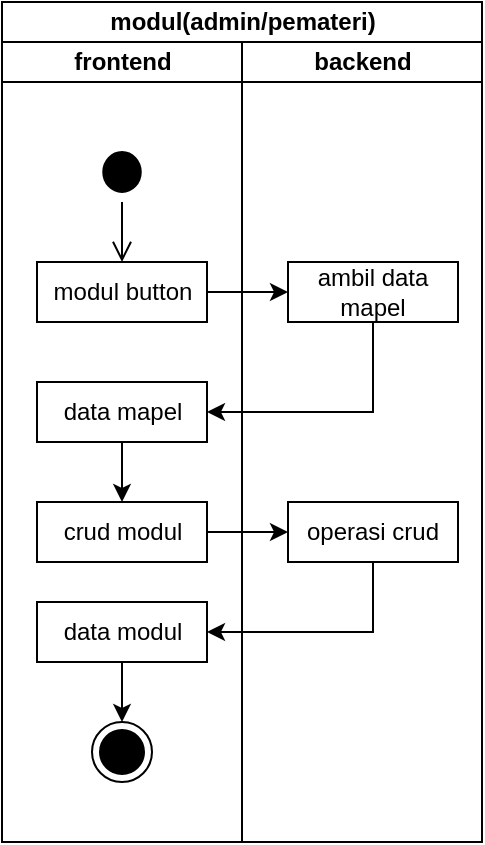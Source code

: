 <mxfile version="22.1.2" type="device">
  <diagram name="Page-1" id="BPlPTExTGZAS8UD_kNkC">
    <mxGraphModel dx="1098" dy="828" grid="1" gridSize="10" guides="1" tooltips="1" connect="1" arrows="1" fold="1" page="1" pageScale="1" pageWidth="850" pageHeight="1100" math="0" shadow="0">
      <root>
        <mxCell id="0" />
        <mxCell id="1" parent="0" />
        <mxCell id="_hv5jsCD5pj9koo_B9hL-1" value="modul(admin/pemateri)" style="swimlane;childLayout=stackLayout;resizeParent=1;resizeParentMax=0;startSize=20;html=1;" parent="1" vertex="1">
          <mxGeometry x="240.0" y="190" width="240" height="420" as="geometry" />
        </mxCell>
        <mxCell id="_hv5jsCD5pj9koo_B9hL-2" value="frontend" style="swimlane;startSize=20;html=1;" parent="_hv5jsCD5pj9koo_B9hL-1" vertex="1">
          <mxGeometry y="20" width="120" height="400" as="geometry" />
        </mxCell>
        <mxCell id="_hv5jsCD5pj9koo_B9hL-3" value="" style="ellipse;html=1;shape=startState;fillColor=#000000;strokeColor=#FFFFFF;" parent="_hv5jsCD5pj9koo_B9hL-2" vertex="1">
          <mxGeometry x="45.63" y="50" width="28.75" height="30" as="geometry" />
        </mxCell>
        <mxCell id="_hv5jsCD5pj9koo_B9hL-4" value="" style="edgeStyle=orthogonalEdgeStyle;html=1;verticalAlign=bottom;endArrow=open;endSize=8;strokeColor=#000000;rounded=0;" parent="_hv5jsCD5pj9koo_B9hL-2" source="_hv5jsCD5pj9koo_B9hL-3" edge="1">
          <mxGeometry relative="1" as="geometry">
            <mxPoint x="60.0" y="110" as="targetPoint" />
          </mxGeometry>
        </mxCell>
        <mxCell id="_hv5jsCD5pj9koo_B9hL-5" value="modul button" style="html=1;whiteSpace=wrap;" parent="_hv5jsCD5pj9koo_B9hL-2" vertex="1">
          <mxGeometry x="17.5" y="110" width="85" height="30" as="geometry" />
        </mxCell>
        <mxCell id="_hv5jsCD5pj9koo_B9hL-6" style="edgeStyle=orthogonalEdgeStyle;rounded=0;orthogonalLoop=1;jettySize=auto;html=1;exitX=0.5;exitY=1;exitDx=0;exitDy=0;entryX=0.5;entryY=0;entryDx=0;entryDy=0;" parent="_hv5jsCD5pj9koo_B9hL-2" source="_hv5jsCD5pj9koo_B9hL-7" target="_hv5jsCD5pj9koo_B9hL-8" edge="1">
          <mxGeometry relative="1" as="geometry" />
        </mxCell>
        <mxCell id="_hv5jsCD5pj9koo_B9hL-7" value="data mapel" style="html=1;whiteSpace=wrap;" parent="_hv5jsCD5pj9koo_B9hL-2" vertex="1">
          <mxGeometry x="17.5" y="170" width="85" height="30" as="geometry" />
        </mxCell>
        <mxCell id="_hv5jsCD5pj9koo_B9hL-8" value="crud modul" style="html=1;whiteSpace=wrap;" parent="_hv5jsCD5pj9koo_B9hL-2" vertex="1">
          <mxGeometry x="17.5" y="230" width="85" height="30" as="geometry" />
        </mxCell>
        <mxCell id="_hv5jsCD5pj9koo_B9hL-9" style="edgeStyle=orthogonalEdgeStyle;rounded=0;orthogonalLoop=1;jettySize=auto;html=1;exitX=0.5;exitY=1;exitDx=0;exitDy=0;entryX=0.5;entryY=0;entryDx=0;entryDy=0;" parent="_hv5jsCD5pj9koo_B9hL-2" source="_hv5jsCD5pj9koo_B9hL-10" target="_hv5jsCD5pj9koo_B9hL-11" edge="1">
          <mxGeometry relative="1" as="geometry" />
        </mxCell>
        <mxCell id="_hv5jsCD5pj9koo_B9hL-10" value="data modul" style="html=1;whiteSpace=wrap;" parent="_hv5jsCD5pj9koo_B9hL-2" vertex="1">
          <mxGeometry x="17.5" y="280" width="85" height="30" as="geometry" />
        </mxCell>
        <mxCell id="_hv5jsCD5pj9koo_B9hL-11" value="" style="ellipse;html=1;shape=endState;fillColor=#000000;strokeColor=#000000;" parent="_hv5jsCD5pj9koo_B9hL-2" vertex="1">
          <mxGeometry x="45.0" y="340" width="30" height="30" as="geometry" />
        </mxCell>
        <mxCell id="_hv5jsCD5pj9koo_B9hL-12" value="backend" style="swimlane;startSize=20;html=1;" parent="_hv5jsCD5pj9koo_B9hL-1" vertex="1">
          <mxGeometry x="120" y="20" width="120" height="400" as="geometry" />
        </mxCell>
        <mxCell id="_hv5jsCD5pj9koo_B9hL-13" value="ambil data mapel" style="html=1;whiteSpace=wrap;" parent="_hv5jsCD5pj9koo_B9hL-12" vertex="1">
          <mxGeometry x="23" y="110" width="85" height="30" as="geometry" />
        </mxCell>
        <mxCell id="_hv5jsCD5pj9koo_B9hL-14" value="operasi crud" style="html=1;whiteSpace=wrap;" parent="_hv5jsCD5pj9koo_B9hL-12" vertex="1">
          <mxGeometry x="23" y="230" width="85" height="30" as="geometry" />
        </mxCell>
        <mxCell id="_hv5jsCD5pj9koo_B9hL-15" style="edgeStyle=orthogonalEdgeStyle;rounded=0;orthogonalLoop=1;jettySize=auto;html=1;exitX=1;exitY=0.5;exitDx=0;exitDy=0;entryX=0;entryY=0.5;entryDx=0;entryDy=0;" parent="_hv5jsCD5pj9koo_B9hL-1" source="_hv5jsCD5pj9koo_B9hL-5" target="_hv5jsCD5pj9koo_B9hL-13" edge="1">
          <mxGeometry relative="1" as="geometry" />
        </mxCell>
        <mxCell id="_hv5jsCD5pj9koo_B9hL-16" style="edgeStyle=orthogonalEdgeStyle;rounded=0;orthogonalLoop=1;jettySize=auto;html=1;exitX=0.5;exitY=1;exitDx=0;exitDy=0;entryX=1;entryY=0.5;entryDx=0;entryDy=0;" parent="_hv5jsCD5pj9koo_B9hL-1" source="_hv5jsCD5pj9koo_B9hL-13" target="_hv5jsCD5pj9koo_B9hL-7" edge="1">
          <mxGeometry relative="1" as="geometry" />
        </mxCell>
        <mxCell id="_hv5jsCD5pj9koo_B9hL-17" style="edgeStyle=orthogonalEdgeStyle;rounded=0;orthogonalLoop=1;jettySize=auto;html=1;exitX=1;exitY=0.5;exitDx=0;exitDy=0;entryX=0;entryY=0.5;entryDx=0;entryDy=0;" parent="_hv5jsCD5pj9koo_B9hL-1" source="_hv5jsCD5pj9koo_B9hL-8" target="_hv5jsCD5pj9koo_B9hL-14" edge="1">
          <mxGeometry relative="1" as="geometry" />
        </mxCell>
        <mxCell id="_hv5jsCD5pj9koo_B9hL-18" style="edgeStyle=orthogonalEdgeStyle;rounded=0;orthogonalLoop=1;jettySize=auto;html=1;exitX=0.5;exitY=1;exitDx=0;exitDy=0;entryX=1;entryY=0.5;entryDx=0;entryDy=0;" parent="_hv5jsCD5pj9koo_B9hL-1" source="_hv5jsCD5pj9koo_B9hL-14" target="_hv5jsCD5pj9koo_B9hL-10" edge="1">
          <mxGeometry relative="1" as="geometry">
            <mxPoint x="100.0" y="340" as="targetPoint" />
          </mxGeometry>
        </mxCell>
      </root>
    </mxGraphModel>
  </diagram>
</mxfile>
